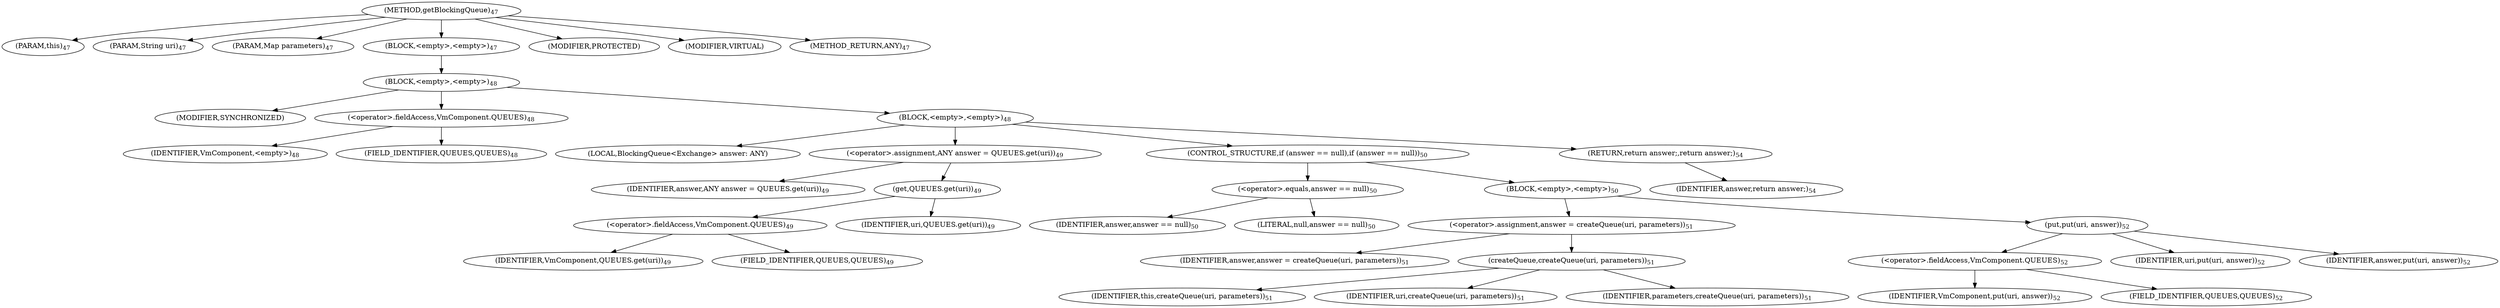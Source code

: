 digraph "getBlockingQueue" {  
"48" [label = <(METHOD,getBlockingQueue)<SUB>47</SUB>> ]
"11" [label = <(PARAM,this)<SUB>47</SUB>> ]
"49" [label = <(PARAM,String uri)<SUB>47</SUB>> ]
"50" [label = <(PARAM,Map parameters)<SUB>47</SUB>> ]
"51" [label = <(BLOCK,&lt;empty&gt;,&lt;empty&gt;)<SUB>47</SUB>> ]
"52" [label = <(BLOCK,&lt;empty&gt;,&lt;empty&gt;)<SUB>48</SUB>> ]
"53" [label = <(MODIFIER,SYNCHRONIZED)> ]
"54" [label = <(&lt;operator&gt;.fieldAccess,VmComponent.QUEUES)<SUB>48</SUB>> ]
"55" [label = <(IDENTIFIER,VmComponent,&lt;empty&gt;)<SUB>48</SUB>> ]
"56" [label = <(FIELD_IDENTIFIER,QUEUES,QUEUES)<SUB>48</SUB>> ]
"57" [label = <(BLOCK,&lt;empty&gt;,&lt;empty&gt;)<SUB>48</SUB>> ]
"58" [label = <(LOCAL,BlockingQueue&lt;Exchange&gt; answer: ANY)> ]
"59" [label = <(&lt;operator&gt;.assignment,ANY answer = QUEUES.get(uri))<SUB>49</SUB>> ]
"60" [label = <(IDENTIFIER,answer,ANY answer = QUEUES.get(uri))<SUB>49</SUB>> ]
"61" [label = <(get,QUEUES.get(uri))<SUB>49</SUB>> ]
"62" [label = <(&lt;operator&gt;.fieldAccess,VmComponent.QUEUES)<SUB>49</SUB>> ]
"63" [label = <(IDENTIFIER,VmComponent,QUEUES.get(uri))<SUB>49</SUB>> ]
"64" [label = <(FIELD_IDENTIFIER,QUEUES,QUEUES)<SUB>49</SUB>> ]
"65" [label = <(IDENTIFIER,uri,QUEUES.get(uri))<SUB>49</SUB>> ]
"66" [label = <(CONTROL_STRUCTURE,if (answer == null),if (answer == null))<SUB>50</SUB>> ]
"67" [label = <(&lt;operator&gt;.equals,answer == null)<SUB>50</SUB>> ]
"68" [label = <(IDENTIFIER,answer,answer == null)<SUB>50</SUB>> ]
"69" [label = <(LITERAL,null,answer == null)<SUB>50</SUB>> ]
"70" [label = <(BLOCK,&lt;empty&gt;,&lt;empty&gt;)<SUB>50</SUB>> ]
"71" [label = <(&lt;operator&gt;.assignment,answer = createQueue(uri, parameters))<SUB>51</SUB>> ]
"72" [label = <(IDENTIFIER,answer,answer = createQueue(uri, parameters))<SUB>51</SUB>> ]
"73" [label = <(createQueue,createQueue(uri, parameters))<SUB>51</SUB>> ]
"10" [label = <(IDENTIFIER,this,createQueue(uri, parameters))<SUB>51</SUB>> ]
"74" [label = <(IDENTIFIER,uri,createQueue(uri, parameters))<SUB>51</SUB>> ]
"75" [label = <(IDENTIFIER,parameters,createQueue(uri, parameters))<SUB>51</SUB>> ]
"76" [label = <(put,put(uri, answer))<SUB>52</SUB>> ]
"77" [label = <(&lt;operator&gt;.fieldAccess,VmComponent.QUEUES)<SUB>52</SUB>> ]
"78" [label = <(IDENTIFIER,VmComponent,put(uri, answer))<SUB>52</SUB>> ]
"79" [label = <(FIELD_IDENTIFIER,QUEUES,QUEUES)<SUB>52</SUB>> ]
"80" [label = <(IDENTIFIER,uri,put(uri, answer))<SUB>52</SUB>> ]
"81" [label = <(IDENTIFIER,answer,put(uri, answer))<SUB>52</SUB>> ]
"82" [label = <(RETURN,return answer;,return answer;)<SUB>54</SUB>> ]
"83" [label = <(IDENTIFIER,answer,return answer;)<SUB>54</SUB>> ]
"84" [label = <(MODIFIER,PROTECTED)> ]
"85" [label = <(MODIFIER,VIRTUAL)> ]
"86" [label = <(METHOD_RETURN,ANY)<SUB>47</SUB>> ]
  "48" -> "11" 
  "48" -> "49" 
  "48" -> "50" 
  "48" -> "51" 
  "48" -> "84" 
  "48" -> "85" 
  "48" -> "86" 
  "51" -> "52" 
  "52" -> "53" 
  "52" -> "54" 
  "52" -> "57" 
  "54" -> "55" 
  "54" -> "56" 
  "57" -> "58" 
  "57" -> "59" 
  "57" -> "66" 
  "57" -> "82" 
  "59" -> "60" 
  "59" -> "61" 
  "61" -> "62" 
  "61" -> "65" 
  "62" -> "63" 
  "62" -> "64" 
  "66" -> "67" 
  "66" -> "70" 
  "67" -> "68" 
  "67" -> "69" 
  "70" -> "71" 
  "70" -> "76" 
  "71" -> "72" 
  "71" -> "73" 
  "73" -> "10" 
  "73" -> "74" 
  "73" -> "75" 
  "76" -> "77" 
  "76" -> "80" 
  "76" -> "81" 
  "77" -> "78" 
  "77" -> "79" 
  "82" -> "83" 
}
